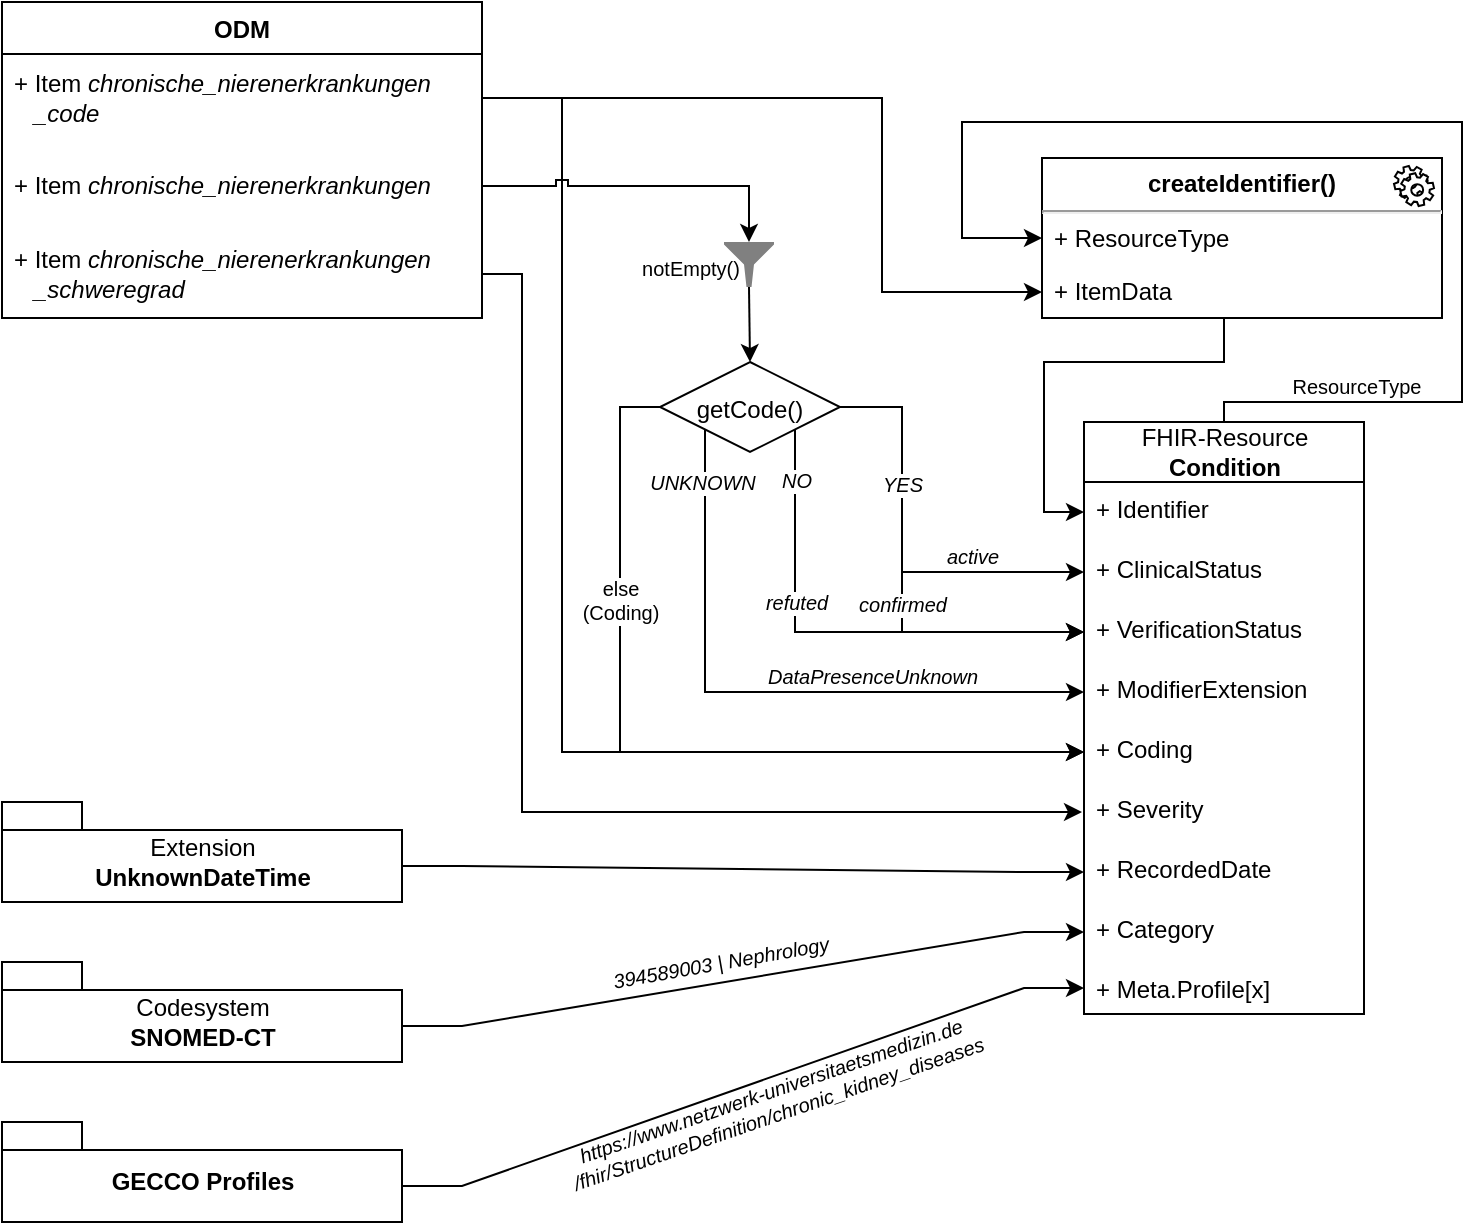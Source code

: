 <mxfile version="14.1.8" type="device"><diagram id="iyaxrp2BYqomliWlwEI3" name="Seite-1"><mxGraphModel dx="905" dy="672" grid="1" gridSize="10" guides="1" tooltips="1" connect="1" arrows="1" fold="0" page="1" pageScale="1" pageWidth="827" pageHeight="1169" math="0" shadow="0"><root><mxCell id="0"/><mxCell id="1" parent="0"/><mxCell id="inN6EH1Bo5AT8wFp5_ku-5" style="edgeStyle=orthogonalEdgeStyle;rounded=0;orthogonalLoop=1;jettySize=auto;html=1;exitX=0.5;exitY=0;exitDx=0;exitDy=0;entryX=0;entryY=0.5;entryDx=0;entryDy=0;" parent="1" source="799P35jyVqVCuxSRQqy6-5" target="inN6EH1Bo5AT8wFp5_ku-8" edge="1"><mxGeometry relative="1" as="geometry"><mxPoint x="501" y="163.0" as="targetPoint"/><Array as="points"><mxPoint x="651" y="240"/><mxPoint x="770" y="240"/><mxPoint x="770" y="100"/><mxPoint x="520" y="100"/><mxPoint x="520" y="158"/></Array></mxGeometry></mxCell><mxCell id="inN6EH1Bo5AT8wFp5_ku-48" value="ResourceType" style="edgeLabel;html=1;align=center;verticalAlign=middle;resizable=0;points=[];fontSize=10;" parent="inN6EH1Bo5AT8wFp5_ku-5" vertex="1" connectable="0"><mxGeometry x="-0.886" y="-1" relative="1" as="geometry"><mxPoint x="40.5" y="-9.75" as="offset"/></mxGeometry></mxCell><mxCell id="799P35jyVqVCuxSRQqy6-5" value="&lt;span style=&quot;font-weight: normal&quot;&gt;FHIR-Resource&lt;/span&gt;&lt;br&gt;Condition" style="swimlane;fontStyle=1;childLayout=stackLayout;horizontal=1;startSize=30;fillColor=none;horizontalStack=0;resizeParent=1;resizeParentMax=0;resizeLast=0;collapsible=1;marginBottom=0;html=1;" parent="1" vertex="1"><mxGeometry x="581" y="250" width="140" height="296" as="geometry"/></mxCell><mxCell id="799P35jyVqVCuxSRQqy6-6" value="+ Identifier" style="text;strokeColor=none;fillColor=none;align=left;verticalAlign=top;spacingLeft=4;spacingRight=4;overflow=hidden;rotatable=0;points=[[0,0.5],[1,0.5]];portConstraint=eastwest;" parent="799P35jyVqVCuxSRQqy6-5" vertex="1"><mxGeometry y="30" width="140" height="30" as="geometry"/></mxCell><mxCell id="inN6EH1Bo5AT8wFp5_ku-42" value="+ ClinicalStatus" style="text;strokeColor=none;fillColor=none;align=left;verticalAlign=top;spacingLeft=4;spacingRight=4;overflow=hidden;rotatable=0;points=[[0,0.5],[1,0.5]];portConstraint=eastwest;" parent="799P35jyVqVCuxSRQqy6-5" vertex="1"><mxGeometry y="60" width="140" height="30" as="geometry"/></mxCell><mxCell id="inN6EH1Bo5AT8wFp5_ku-43" value="+ VerificationStatus" style="text;strokeColor=none;fillColor=none;align=left;verticalAlign=top;spacingLeft=4;spacingRight=4;overflow=hidden;rotatable=0;points=[[0,0.5],[1,0.5]];portConstraint=eastwest;" parent="799P35jyVqVCuxSRQqy6-5" vertex="1"><mxGeometry y="90" width="140" height="30" as="geometry"/></mxCell><mxCell id="inN6EH1Bo5AT8wFp5_ku-44" value="+ ModifierExtension" style="text;strokeColor=none;fillColor=none;align=left;verticalAlign=top;spacingLeft=4;spacingRight=4;overflow=hidden;rotatable=0;points=[[0,0.5],[1,0.5]];portConstraint=eastwest;" parent="799P35jyVqVCuxSRQqy6-5" vertex="1"><mxGeometry y="120" width="140" height="30" as="geometry"/></mxCell><mxCell id="inN6EH1Bo5AT8wFp5_ku-45" value="+ Coding" style="text;strokeColor=none;fillColor=none;align=left;verticalAlign=top;spacingLeft=4;spacingRight=4;overflow=hidden;rotatable=0;points=[[0,0.5],[1,0.5]];portConstraint=eastwest;" parent="799P35jyVqVCuxSRQqy6-5" vertex="1"><mxGeometry y="150" width="140" height="30" as="geometry"/></mxCell><mxCell id="k4l1Wyo3qk7jDuAQlm6Q-13" value="+ Severity" style="text;strokeColor=none;fillColor=none;align=left;verticalAlign=top;spacingLeft=4;spacingRight=4;overflow=hidden;rotatable=0;points=[[0,0.5],[1,0.5]];portConstraint=eastwest;" vertex="1" parent="799P35jyVqVCuxSRQqy6-5"><mxGeometry y="180" width="140" height="30" as="geometry"/></mxCell><mxCell id="inN6EH1Bo5AT8wFp5_ku-15" value="+ RecordedDate" style="text;strokeColor=none;fillColor=none;align=left;verticalAlign=top;spacingLeft=4;spacingRight=4;overflow=hidden;rotatable=0;points=[[0,0.5],[1,0.5]];portConstraint=eastwest;" parent="799P35jyVqVCuxSRQqy6-5" vertex="1"><mxGeometry y="210" width="140" height="30" as="geometry"/></mxCell><mxCell id="inN6EH1Bo5AT8wFp5_ku-9" value="+ Category" style="text;strokeColor=none;fillColor=none;align=left;verticalAlign=top;spacingLeft=4;spacingRight=4;overflow=hidden;rotatable=0;points=[[0,0.5],[1,0.5]];portConstraint=eastwest;" parent="799P35jyVqVCuxSRQqy6-5" vertex="1"><mxGeometry y="240" width="140" height="30" as="geometry"/></mxCell><mxCell id="799P35jyVqVCuxSRQqy6-8" value="+ Meta.Profile[x]" style="text;strokeColor=none;fillColor=none;align=left;verticalAlign=top;spacingLeft=4;spacingRight=4;overflow=hidden;rotatable=0;points=[[0,0.5],[1,0.5]];portConstraint=eastwest;" parent="799P35jyVqVCuxSRQqy6-5" vertex="1"><mxGeometry y="270" width="140" height="26" as="geometry"/></mxCell><mxCell id="799P35jyVqVCuxSRQqy6-14" value="ODM" style="swimlane;fontStyle=1;childLayout=stackLayout;horizontal=1;startSize=26;fillColor=none;horizontalStack=0;resizeParent=1;resizeParentMax=0;resizeLast=0;collapsible=1;marginBottom=0;" parent="1" vertex="1"><mxGeometry x="40" y="40" width="240" height="158" as="geometry"/></mxCell><mxCell id="k4l1Wyo3qk7jDuAQlm6Q-2" value="+ Item &lt;i&gt;chronische_nierenerkrankungen&lt;br&gt;&amp;nbsp; &amp;nbsp;_code&lt;br&gt;&lt;/i&gt;" style="text;strokeColor=none;fillColor=none;align=left;verticalAlign=middle;spacingLeft=4;spacingRight=4;overflow=hidden;rotatable=0;points=[[0,0.5],[1,0.5]];portConstraint=eastwest;fontStyle=0;whiteSpace=wrap;html=1;" vertex="1" parent="799P35jyVqVCuxSRQqy6-14"><mxGeometry y="26" width="240" height="44" as="geometry"/></mxCell><mxCell id="799P35jyVqVCuxSRQqy6-15" value="+ Item &lt;i&gt;chronische_nierenerkrankungen&lt;/i&gt;" style="text;strokeColor=none;fillColor=none;align=left;verticalAlign=middle;spacingLeft=4;spacingRight=4;overflow=hidden;rotatable=0;points=[[0,0.5],[1,0.5]];portConstraint=eastwest;fontStyle=0;whiteSpace=wrap;html=1;" parent="799P35jyVqVCuxSRQqy6-14" vertex="1"><mxGeometry y="70" width="240" height="44" as="geometry"/></mxCell><mxCell id="k4l1Wyo3qk7jDuAQlm6Q-1" value="+ Item &lt;i&gt;chronische_nierenerkrankungen&lt;br&gt;&amp;nbsp; &amp;nbsp;_schweregrad&lt;/i&gt;" style="text;strokeColor=none;fillColor=none;align=left;verticalAlign=middle;spacingLeft=4;spacingRight=4;overflow=hidden;rotatable=0;points=[[0,0.5],[1,0.5]];portConstraint=eastwest;fontStyle=0;whiteSpace=wrap;html=1;" vertex="1" parent="799P35jyVqVCuxSRQqy6-14"><mxGeometry y="114" width="240" height="44" as="geometry"/></mxCell><mxCell id="inN6EH1Bo5AT8wFp5_ku-17" style="edgeStyle=entityRelationEdgeStyle;rounded=0;orthogonalLoop=1;jettySize=auto;html=1;exitX=0;exitY=0;exitDx=200;exitDy=32;exitPerimeter=0;" parent="1" source="799P35jyVqVCuxSRQqy6-33" target="inN6EH1Bo5AT8wFp5_ku-15" edge="1"><mxGeometry relative="1" as="geometry"/></mxCell><mxCell id="799P35jyVqVCuxSRQqy6-33" value="&lt;span style=&quot;font-weight: normal&quot;&gt;Extension&lt;/span&gt;&lt;br&gt;UnknownDateTime" style="shape=folder;fontStyle=1;spacingTop=10;tabWidth=40;tabHeight=14;tabPosition=left;html=1;" parent="1" vertex="1"><mxGeometry x="40" y="440" width="200" height="50" as="geometry"/></mxCell><mxCell id="799P35jyVqVCuxSRQqy6-47" style="edgeStyle=entityRelationEdgeStyle;rounded=0;orthogonalLoop=1;jettySize=auto;html=1;exitX=0;exitY=0;exitDx=200;exitDy=32;exitPerimeter=0;entryX=0;entryY=0.5;entryDx=0;entryDy=0;startArrow=none;startFill=0;endArrow=classic;endFill=1;fontStyle=2" parent="1" source="799P35jyVqVCuxSRQqy6-46" target="799P35jyVqVCuxSRQqy6-8" edge="1"><mxGeometry relative="1" as="geometry"/></mxCell><mxCell id="799P35jyVqVCuxSRQqy6-48" value="&lt;div&gt;&lt;font style=&quot;font-size: 10px&quot;&gt;&lt;span style=&quot;color: rgb(0 , 0 , 0) ; font-weight: 400 ; letter-spacing: normal ; text-align: center ; text-indent: 0px ; text-transform: none ; word-spacing: 0px ; display: inline ; float: none ; font-size: 10px&quot;&gt;https://www.netzwerk-universitaetsmedizin.de&lt;br&gt;&lt;/span&gt;&lt;/font&gt;&lt;font style=&quot;font-size: 10px&quot;&gt;&lt;span style=&quot;color: rgb(0 , 0 , 0) ; font-weight: 400 ; letter-spacing: normal ; text-align: center ; text-indent: 0px ; text-transform: none ; word-spacing: 0px ; display: inline ; float: none ; font-size: 10px&quot;&gt;/&lt;/span&gt;&lt;span style=&quot;color: rgb(0 , 0 , 0) ; font-weight: 400 ; letter-spacing: normal ; text-align: center ; text-indent: 0px ; text-transform: none ; word-spacing: 0px ; display: inline ; float: none ; font-size: 10px&quot;&gt;fhir/StructureDefinition/chronic_kidney_diseases&lt;/span&gt;&lt;/font&gt;&lt;/div&gt;" style="edgeLabel;html=1;align=center;verticalAlign=middle;resizable=0;points=[];fontSize=10;rotation=341;fontStyle=2;fontFamily=Helvetica;labelBackgroundColor=none;" parent="799P35jyVqVCuxSRQqy6-47" vertex="1" connectable="0"><mxGeometry x="-0.262" y="-1" relative="1" as="geometry"><mxPoint x="58.99" y="-8.88" as="offset"/></mxGeometry></mxCell><mxCell id="799P35jyVqVCuxSRQqy6-46" value="GECCO Profiles" style="shape=folder;fontStyle=1;spacingTop=10;tabWidth=40;tabHeight=14;tabPosition=left;html=1;" parent="1" vertex="1"><mxGeometry x="40" y="600" width="200" height="50" as="geometry"/></mxCell><mxCell id="inN6EH1Bo5AT8wFp5_ku-1" value="&lt;p style=&quot;margin: 0px ; margin-top: 6px ; text-align: center&quot;&gt;&lt;b&gt;createIdentifier()&lt;/b&gt;&lt;/p&gt;&lt;hr&gt;&lt;p style=&quot;margin: 0px ; margin-left: 8px&quot;&gt;&lt;span style=&quot;color: rgba(0 , 0 , 0 , 0) ; font-family: monospace ; font-size: 0px&quot;&gt;%3CmxGraphModel%3E%3Croot%3E%3CmxCell%20id%3D%220%22%2F%3E%3CmxCell%20id%3D%221%22%20parent%3D%220%22%2F%3E%3CmxCell%20id%3D%222%22%20value%3D%22%2B%20Id%22%20style%3D%22text%3BstrokeColor%3Dnone%3BfillColor%3Dnone%3Balign%3Dleft%3BverticalAlign%3Dtop%3BspacingLeft%3D4%3BspacingRight%3D4%3Boverflow%3Dhidden%3Brotatable%3D0%3Bpoints%3D%5B%5B0%2C0.5%5D%2C%5B1%2C0.5%5D%5D%3BportConstraint%3Deastwest%3B%22%20vertex%3D%221%22%20parent%3D%221%22%3E%3CmxGeometry%20x%3D%22520%22%20y%3D%22270%22%20width%3D%22140%22%20height%3D%2230%22%20as%3D%22geometry%22%2F%3E%3C%2FmxCell%3E%3CmxCell%20id%3D%223%22%20value%3D%22%2B%20Identifier%22%20style%3D%22text%3BstrokeColor%3Dnone%3BfillColor%3Dnone%3Balign%3Dleft%3BverticalAlign%3Dtop%3BspacingLeft%3D4%3BspacingRight%3D4%3Boverflow%3Dhidden%3Brotatable%3D0%3Bpoints%3D%5B%5B0%2C0.5%5D%2C%5B1%2C0.5%5D%5D%3BportConstraint%3Deastwest%3B%22%20vertex%3D%221%22%20parent%3D%221%22%3E%3CmxGeometry%20x%3D%22520%22%20y%3D%22300%22%20width%3D%22140%22%20height%3D%2230%22%20as%3D%22geometry%22%2F%3E%3C%2FmxCell%3E%3C%2Froot%3E%3C%2FmxGraphModel%3E&lt;/span&gt;&lt;br&gt;&lt;/p&gt;" style="align=left;overflow=fill;html=1;dropTarget=0;labelBorderColor=none;" parent="1" vertex="1"><mxGeometry x="560" y="118.0" width="200" height="80" as="geometry"/></mxCell><mxCell id="inN6EH1Bo5AT8wFp5_ku-2" value="" style="shape=mxgraph.bpmn.service_task;html=1;outlineConnect=0;fontFamily=Helvetica;fontSize=12;fontColor=#000000;align=center;strokeColor=#000000;fillColor=#ffffff;" parent="inN6EH1Bo5AT8wFp5_ku-1" vertex="1"><mxGeometry x="1" width="20" height="20" relative="1" as="geometry"><mxPoint x="-24" y="4" as="offset"/></mxGeometry></mxCell><mxCell id="inN6EH1Bo5AT8wFp5_ku-8" value="+ ResourceType" style="text;strokeColor=none;fillColor=none;align=left;verticalAlign=top;spacingLeft=4;spacingRight=4;overflow=hidden;rotatable=0;points=[[0,0.5],[1,0.5]];portConstraint=eastwest;" parent="1" vertex="1"><mxGeometry x="560" y="144.5" width="200" height="27" as="geometry"/></mxCell><mxCell id="inN6EH1Bo5AT8wFp5_ku-7" value="+ ItemData" style="text;strokeColor=none;fillColor=none;align=left;verticalAlign=top;spacingLeft=4;spacingRight=4;overflow=hidden;rotatable=0;points=[[0,0.5],[1,0.5]];portConstraint=eastwest;" parent="1" vertex="1"><mxGeometry x="560" y="171" width="200" height="27" as="geometry"/></mxCell><mxCell id="inN6EH1Bo5AT8wFp5_ku-16" value="&lt;span style=&quot;font-weight: normal&quot;&gt;Codesystem&lt;/span&gt;&lt;br&gt;SNOMED-CT" style="shape=folder;fontStyle=1;spacingTop=10;tabWidth=40;tabHeight=14;tabPosition=left;html=1;" parent="1" vertex="1"><mxGeometry x="40" y="520" width="200" height="50" as="geometry"/></mxCell><mxCell id="inN6EH1Bo5AT8wFp5_ku-19" value="&lt;div&gt;&lt;span style=&quot;font-size: 10px&quot;&gt;394589003 | Nephrology&lt;/span&gt;&lt;/div&gt;" style="text;html=1;align=center;verticalAlign=middle;resizable=0;points=[];autosize=1;rotation=350;fontFamily=Helvetica;fontStyle=2" parent="1" vertex="1"><mxGeometry x="339" y="510" width="120" height="20" as="geometry"/></mxCell><mxCell id="inN6EH1Bo5AT8wFp5_ku-20" style="edgeStyle=entityRelationEdgeStyle;rounded=0;orthogonalLoop=1;jettySize=auto;html=1;exitX=0;exitY=0;exitDx=200;exitDy=32;exitPerimeter=0;" parent="1" source="inN6EH1Bo5AT8wFp5_ku-16" target="inN6EH1Bo5AT8wFp5_ku-9" edge="1"><mxGeometry relative="1" as="geometry"><mxPoint x="240" y="428" as="sourcePoint"/><mxPoint x="520" y="421" as="targetPoint"/></mxGeometry></mxCell><mxCell id="k4l1Wyo3qk7jDuAQlm6Q-11" style="edgeStyle=orthogonalEdgeStyle;rounded=0;orthogonalLoop=1;jettySize=auto;html=1;exitX=0.5;exitY=1;exitDx=0;exitDy=0;exitPerimeter=0;entryX=0.5;entryY=0;entryDx=0;entryDy=0;" edge="1" parent="1" source="inN6EH1Bo5AT8wFp5_ku-22" target="inN6EH1Bo5AT8wFp5_ku-28"><mxGeometry relative="1" as="geometry"/></mxCell><mxCell id="inN6EH1Bo5AT8wFp5_ku-22" value="" style="aspect=fixed;pointerEvents=1;shadow=0;dashed=0;html=1;strokeColor=none;labelPosition=center;verticalLabelPosition=bottom;verticalAlign=top;align=center;shape=mxgraph.mscae.enterprise.filter;fillColor=#808080;" parent="1" vertex="1"><mxGeometry x="401" y="160.0" width="25" height="22.5" as="geometry"/></mxCell><mxCell id="inN6EH1Bo5AT8wFp5_ku-32" style="rounded=0;orthogonalLoop=1;jettySize=auto;html=1;exitX=1;exitY=1;exitDx=0;exitDy=0;edgeStyle=orthogonalEdgeStyle;entryX=0;entryY=0.5;entryDx=0;entryDy=0;" parent="1" source="inN6EH1Bo5AT8wFp5_ku-28" target="inN6EH1Bo5AT8wFp5_ku-43" edge="1"><mxGeometry relative="1" as="geometry"><mxPoint x="468" y="409" as="targetPoint"/><mxPoint x="351" y="469" as="sourcePoint"/></mxGeometry></mxCell><mxCell id="inN6EH1Bo5AT8wFp5_ku-40" value="NO" style="edgeLabel;html=1;align=center;verticalAlign=middle;resizable=0;points=[];fontStyle=2;fontSize=10;" parent="inN6EH1Bo5AT8wFp5_ku-32" vertex="1" connectable="0"><mxGeometry x="-0.511" relative="1" as="geometry"><mxPoint y="-34.6" as="offset"/></mxGeometry></mxCell><mxCell id="inN6EH1Bo5AT8wFp5_ku-53" value="&lt;i style=&quot;font-size: 10px;&quot;&gt;refuted&lt;/i&gt;" style="edgeLabel;html=1;align=center;verticalAlign=middle;resizable=0;points=[];fontSize=10;" parent="inN6EH1Bo5AT8wFp5_ku-32" vertex="1" connectable="0"><mxGeometry x="-0.37" relative="1" as="geometry"><mxPoint y="8.0" as="offset"/></mxGeometry></mxCell><mxCell id="inN6EH1Bo5AT8wFp5_ku-34" style="rounded=0;orthogonalLoop=1;jettySize=auto;html=1;exitX=0;exitY=1;exitDx=0;exitDy=0;edgeStyle=orthogonalEdgeStyle;" parent="1" source="inN6EH1Bo5AT8wFp5_ku-28" target="inN6EH1Bo5AT8wFp5_ku-44" edge="1"><mxGeometry relative="1" as="geometry"><mxPoint x="423" y="419" as="targetPoint"/><mxPoint x="271" y="389" as="sourcePoint"/></mxGeometry></mxCell><mxCell id="inN6EH1Bo5AT8wFp5_ku-41" value="UNKNOWN" style="edgeLabel;html=1;align=center;verticalAlign=middle;resizable=0;points=[];fontStyle=2;fontSize=10;" parent="inN6EH1Bo5AT8wFp5_ku-34" vertex="1" connectable="0"><mxGeometry x="-0.547" y="2" relative="1" as="geometry"><mxPoint x="-3.51" y="-47" as="offset"/></mxGeometry></mxCell><mxCell id="inN6EH1Bo5AT8wFp5_ku-54" value="DataPresenceUnknown" style="edgeLabel;html=1;align=center;verticalAlign=middle;resizable=0;points=[];fontStyle=2;fontSize=10;" parent="inN6EH1Bo5AT8wFp5_ku-34" vertex="1" connectable="0"><mxGeometry x="0.198" y="-1" relative="1" as="geometry"><mxPoint x="22.05" y="-9.03" as="offset"/></mxGeometry></mxCell><mxCell id="inN6EH1Bo5AT8wFp5_ku-35" style="edgeStyle=orthogonalEdgeStyle;rounded=0;orthogonalLoop=1;jettySize=auto;html=1;exitX=0;exitY=0.5;exitDx=0;exitDy=0;entryX=0;entryY=0.5;entryDx=0;entryDy=0;" parent="1" source="inN6EH1Bo5AT8wFp5_ku-28" target="inN6EH1Bo5AT8wFp5_ku-45" edge="1"><mxGeometry relative="1" as="geometry"><mxPoint x="152" y="419" as="targetPoint"/><mxPoint x="141" y="341.5" as="sourcePoint"/></mxGeometry></mxCell><mxCell id="inN6EH1Bo5AT8wFp5_ku-38" value="else&lt;br style=&quot;font-size: 10px;&quot;&gt;(Coding)" style="edgeLabel;html=1;align=center;verticalAlign=middle;resizable=0;points=[];fontSize=10;" parent="inN6EH1Bo5AT8wFp5_ku-35" vertex="1" connectable="0"><mxGeometry x="-0.476" relative="1" as="geometry"><mxPoint y="4.8" as="offset"/></mxGeometry></mxCell><mxCell id="inN6EH1Bo5AT8wFp5_ku-36" style="edgeStyle=orthogonalEdgeStyle;rounded=0;orthogonalLoop=1;jettySize=auto;html=1;exitX=1;exitY=0.5;exitDx=0;exitDy=0;entryX=0;entryY=0.5;entryDx=0;entryDy=0;" parent="1" source="inN6EH1Bo5AT8wFp5_ku-28" target="inN6EH1Bo5AT8wFp5_ku-42" edge="1"><mxGeometry relative="1" as="geometry"><mxPoint x="490" y="369" as="targetPoint"/><Array as="points"><mxPoint x="490" y="243"/><mxPoint x="490" y="325"/></Array></mxGeometry></mxCell><mxCell id="inN6EH1Bo5AT8wFp5_ku-51" value="&lt;i style=&quot;font-size: 10px;&quot;&gt;active&lt;br style=&quot;font-size: 10px;&quot;&gt;&lt;/i&gt;" style="edgeLabel;html=1;align=center;verticalAlign=middle;resizable=0;points=[];fontSize=10;" parent="inN6EH1Bo5AT8wFp5_ku-36" vertex="1" connectable="0"><mxGeometry x="0.447" y="2" relative="1" as="geometry"><mxPoint x="0.62" y="-6" as="offset"/></mxGeometry></mxCell><mxCell id="inN6EH1Bo5AT8wFp5_ku-49" style="edgeStyle=orthogonalEdgeStyle;rounded=0;orthogonalLoop=1;jettySize=auto;html=1;exitX=1;exitY=0.5;exitDx=0;exitDy=0;entryX=0;entryY=0.5;entryDx=0;entryDy=0;" parent="1" source="inN6EH1Bo5AT8wFp5_ku-28" target="inN6EH1Bo5AT8wFp5_ku-43" edge="1"><mxGeometry relative="1" as="geometry"><Array as="points"><mxPoint x="490" y="243"/><mxPoint x="490" y="355"/></Array></mxGeometry></mxCell><mxCell id="inN6EH1Bo5AT8wFp5_ku-50" value="YES" style="edgeLabel;html=1;align=center;verticalAlign=middle;resizable=0;points=[];fontStyle=2;fontSize=10;" parent="inN6EH1Bo5AT8wFp5_ku-49" vertex="1" connectable="0"><mxGeometry x="-0.409" relative="1" as="geometry"><mxPoint y="-0.6" as="offset"/></mxGeometry></mxCell><mxCell id="inN6EH1Bo5AT8wFp5_ku-52" value="&lt;i style=&quot;font-size: 10px;&quot;&gt;confirmed&lt;/i&gt;" style="edgeLabel;html=1;align=center;verticalAlign=middle;resizable=0;points=[];fontSize=10;" parent="inN6EH1Bo5AT8wFp5_ku-49" vertex="1" connectable="0"><mxGeometry x="0.039" y="1" relative="1" as="geometry"><mxPoint x="-1" y="7.2" as="offset"/></mxGeometry></mxCell><mxCell id="inN6EH1Bo5AT8wFp5_ku-28" value="&lt;p style=&quot;line-height: 100%&quot;&gt;getCode()&lt;/p&gt;" style="rhombus;whiteSpace=wrap;html=1;aspect=fixed;verticalAlign=middle;" parent="1" vertex="1"><mxGeometry x="369" y="220" width="90" height="45" as="geometry"/></mxCell><mxCell id="k4l1Wyo3qk7jDuAQlm6Q-10" style="edgeStyle=orthogonalEdgeStyle;rounded=0;orthogonalLoop=1;jettySize=auto;html=1;exitX=1;exitY=0.5;exitDx=0;exitDy=0;entryX=0;entryY=0.5;entryDx=0;entryDy=0;" edge="1" parent="1" source="k4l1Wyo3qk7jDuAQlm6Q-2" target="inN6EH1Bo5AT8wFp5_ku-7"><mxGeometry relative="1" as="geometry"><Array as="points"><mxPoint x="480" y="88"/><mxPoint x="480" y="185"/><mxPoint x="560" y="185"/></Array></mxGeometry></mxCell><mxCell id="k4l1Wyo3qk7jDuAQlm6Q-12" style="rounded=0;orthogonalLoop=1;jettySize=auto;html=1;exitX=1;exitY=0.5;exitDx=0;exitDy=0;entryX=0;entryY=0.5;entryDx=0;entryDy=0;edgeStyle=orthogonalEdgeStyle;jumpStyle=sharp;" edge="1" parent="1" source="k4l1Wyo3qk7jDuAQlm6Q-2" target="inN6EH1Bo5AT8wFp5_ku-45"><mxGeometry relative="1" as="geometry"><Array as="points"><mxPoint x="320" y="88"/><mxPoint x="320" y="415"/></Array></mxGeometry></mxCell><mxCell id="k4l1Wyo3qk7jDuAQlm6Q-14" style="edgeStyle=orthogonalEdgeStyle;rounded=0;jumpStyle=sharp;orthogonalLoop=1;jettySize=auto;html=1;exitX=1;exitY=0.5;exitDx=0;exitDy=0;" edge="1" parent="1" source="k4l1Wyo3qk7jDuAQlm6Q-1"><mxGeometry relative="1" as="geometry"><mxPoint x="580" y="445" as="targetPoint"/><Array as="points"><mxPoint x="300" y="176"/><mxPoint x="300" y="445"/></Array></mxGeometry></mxCell><mxCell id="k4l1Wyo3qk7jDuAQlm6Q-15" style="edgeStyle=orthogonalEdgeStyle;rounded=0;jumpStyle=sharp;orthogonalLoop=1;jettySize=auto;html=1;exitX=0;exitY=0.5;exitDx=0;exitDy=0;startArrow=classic;startFill=1;endArrow=none;endFill=0;" edge="1" parent="1" source="799P35jyVqVCuxSRQqy6-6" target="inN6EH1Bo5AT8wFp5_ku-1"><mxGeometry relative="1" as="geometry"><Array as="points"><mxPoint x="561" y="295"/><mxPoint x="561" y="220"/><mxPoint x="651" y="220"/></Array></mxGeometry></mxCell><mxCell id="k4l1Wyo3qk7jDuAQlm6Q-18" style="edgeStyle=orthogonalEdgeStyle;rounded=0;jumpStyle=sharp;orthogonalLoop=1;jettySize=auto;html=1;exitX=1;exitY=0.5;exitDx=0;exitDy=0;entryX=0.5;entryY=0;entryDx=0;entryDy=0;entryPerimeter=0;startArrow=none;startFill=0;endArrow=classic;endFill=1;" edge="1" parent="1" source="799P35jyVqVCuxSRQqy6-15" target="inN6EH1Bo5AT8wFp5_ku-22"><mxGeometry relative="1" as="geometry"/></mxCell><mxCell id="k4l1Wyo3qk7jDuAQlm6Q-19" value="&lt;font style=&quot;font-size: 10px;&quot;&gt;notEmpty()&lt;/font&gt;" style="text;html=1;align=center;verticalAlign=middle;resizable=0;points=[];autosize=1;fontSize=10;" vertex="1" parent="1"><mxGeometry x="354" y="162.5" width="60" height="20" as="geometry"/></mxCell></root></mxGraphModel></diagram></mxfile>